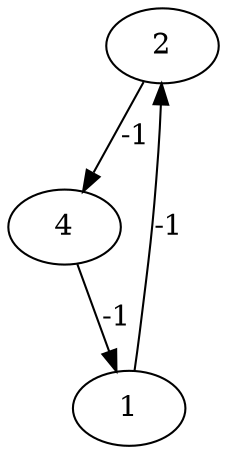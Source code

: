 digraph g {
	2 -> 4 [cost = -1, label = -1]
	4 -> 1 [cost = -1, label = -1]
	1 -> 2 [cost = -1, label = -1]
}